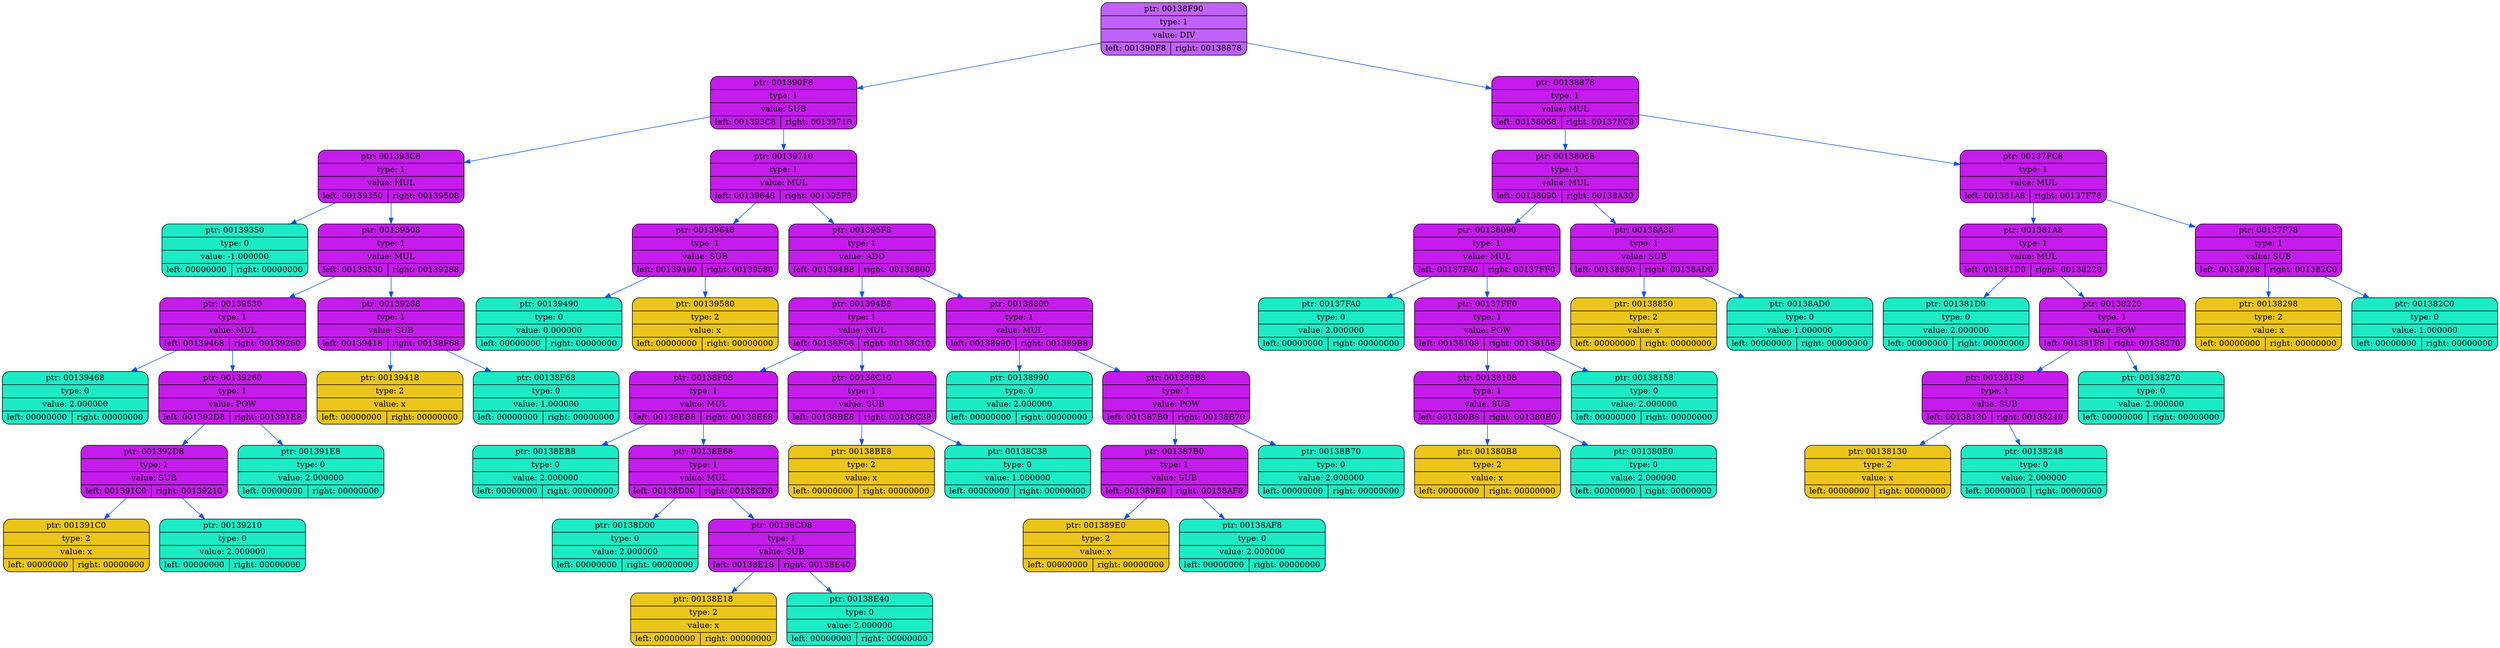 digraph
{
    rankdir=TP

        node00138F90[shape=record,style="rounded,filled",fillcolor="#BF62FC",label="{ ptr: 00138F90 | type: 1 | value: DIV| { left: 001390F8 | right: 00138878 }}"];
    node00138F90 -> node001390F8[color="#0855F0"]
    node001390F8[shape=record,style="rounded,filled",fillcolor="#C51BEC",label="{ ptr: 001390F8 | type: 1 | value: SUB| { left: 001393C8 | right: 00139710 }}"];
    node001390F8 -> node001393C8[color="#0855F0"]
    node001393C8[shape=record,style="rounded,filled",fillcolor="#C51BEC",label="{ ptr: 001393C8 | type: 1 | value: MUL| { left: 00139350 | right: 00139508 }}"];
    node001393C8 -> node00139350[color="#0855F0"]
    node00139350[shape=record,style="rounded,filled",fillcolor="#1BECC5",label="{ ptr: 00139350 | type: 0 | value: -1.000000| { left: 00000000 | right: 00000000 }}"];
    node001393C8 -> node00139508[color="#0855F0"]
    node00139508[shape=record,style="rounded,filled",fillcolor="#C51BEC",label="{ ptr: 00139508 | type: 1 | value: MUL| { left: 00139530 | right: 00139288 }}"];
    node00139508 -> node00139530[color="#0855F0"]
    node00139530[shape=record,style="rounded,filled",fillcolor="#C51BEC",label="{ ptr: 00139530 | type: 1 | value: MUL| { left: 00139468 | right: 00139260 }}"];
    node00139530 -> node00139468[color="#0855F0"]
    node00139468[shape=record,style="rounded,filled",fillcolor="#1BECC5",label="{ ptr: 00139468 | type: 0 | value: 2.000000| { left: 00000000 | right: 00000000 }}"];
    node00139530 -> node00139260[color="#0855F0"]
    node00139260[shape=record,style="rounded,filled",fillcolor="#C51BEC",label="{ ptr: 00139260 | type: 1 | value: POW| { left: 001392D8 | right: 001391E8 }}"];
    node00139260 -> node001392D8[color="#0855F0"]
    node001392D8[shape=record,style="rounded,filled",fillcolor="#C51BEC",label="{ ptr: 001392D8 | type: 1 | value: SUB| { left: 001391C0 | right: 00139210 }}"];
    node001392D8 -> node001391C0[color="#0855F0"]
    node001391C0[shape=record,style="rounded,filled",fillcolor="#ECC51B",label="{ ptr: 001391C0 | type: 2 | value: x| { left: 00000000 | right: 00000000 }}"];
    node001392D8 -> node00139210[color="#0855F0"]
    node00139210[shape=record,style="rounded,filled",fillcolor="#1BECC5",label="{ ptr: 00139210 | type: 0 | value: 2.000000| { left: 00000000 | right: 00000000 }}"];
    node00139260 -> node001391E8[color="#0855F0"]
    node001391E8[shape=record,style="rounded,filled",fillcolor="#1BECC5",label="{ ptr: 001391E8 | type: 0 | value: 2.000000| { left: 00000000 | right: 00000000 }}"];
    node00139508 -> node00139288[color="#0855F0"]
    node00139288[shape=record,style="rounded,filled",fillcolor="#C51BEC",label="{ ptr: 00139288 | type: 1 | value: SUB| { left: 00139418 | right: 00138F68 }}"];
    node00139288 -> node00139418[color="#0855F0"]
    node00139418[shape=record,style="rounded,filled",fillcolor="#ECC51B",label="{ ptr: 00139418 | type: 2 | value: x| { left: 00000000 | right: 00000000 }}"];
    node00139288 -> node00138F68[color="#0855F0"]
    node00138F68[shape=record,style="rounded,filled",fillcolor="#1BECC5",label="{ ptr: 00138F68 | type: 0 | value: 1.000000| { left: 00000000 | right: 00000000 }}"];
    node001390F8 -> node00139710[color="#0855F0"]
    node00139710[shape=record,style="rounded,filled",fillcolor="#C51BEC",label="{ ptr: 00139710 | type: 1 | value: MUL| { left: 00139648 | right: 001395F8 }}"];
    node00139710 -> node00139648[color="#0855F0"]
    node00139648[shape=record,style="rounded,filled",fillcolor="#C51BEC",label="{ ptr: 00139648 | type: 1 | value: SUB| { left: 00139490 | right: 00139580 }}"];
    node00139648 -> node00139490[color="#0855F0"]
    node00139490[shape=record,style="rounded,filled",fillcolor="#1BECC5",label="{ ptr: 00139490 | type: 0 | value: 0.000000| { left: 00000000 | right: 00000000 }}"];
    node00139648 -> node00139580[color="#0855F0"]
    node00139580[shape=record,style="rounded,filled",fillcolor="#ECC51B",label="{ ptr: 00139580 | type: 2 | value: x| { left: 00000000 | right: 00000000 }}"];
    node00139710 -> node001395F8[color="#0855F0"]
    node001395F8[shape=record,style="rounded,filled",fillcolor="#C51BEC",label="{ ptr: 001395F8 | type: 1 | value: ADD| { left: 001394B8 | right: 00138800 }}"];
    node001395F8 -> node001394B8[color="#0855F0"]
    node001394B8[shape=record,style="rounded,filled",fillcolor="#C51BEC",label="{ ptr: 001394B8 | type: 1 | value: MUL| { left: 00138F08 | right: 00138C10 }}"];
    node001394B8 -> node00138F08[color="#0855F0"]
    node00138F08[shape=record,style="rounded,filled",fillcolor="#C51BEC",label="{ ptr: 00138F08 | type: 1 | value: MUL| { left: 00138EB8 | right: 00138E68 }}"];
    node00138F08 -> node00138EB8[color="#0855F0"]
    node00138EB8[shape=record,style="rounded,filled",fillcolor="#1BECC5",label="{ ptr: 00138EB8 | type: 0 | value: 2.000000| { left: 00000000 | right: 00000000 }}"];
    node00138F08 -> node00138E68[color="#0855F0"]
    node00138E68[shape=record,style="rounded,filled",fillcolor="#C51BEC",label="{ ptr: 00138E68 | type: 1 | value: MUL| { left: 00138D00 | right: 00138CD8 }}"];
    node00138E68 -> node00138D00[color="#0855F0"]
    node00138D00[shape=record,style="rounded,filled",fillcolor="#1BECC5",label="{ ptr: 00138D00 | type: 0 | value: 2.000000| { left: 00000000 | right: 00000000 }}"];
    node00138E68 -> node00138CD8[color="#0855F0"]
    node00138CD8[shape=record,style="rounded,filled",fillcolor="#C51BEC",label="{ ptr: 00138CD8 | type: 1 | value: SUB| { left: 00138E18 | right: 00138E40 }}"];
    node00138CD8 -> node00138E18[color="#0855F0"]
    node00138E18[shape=record,style="rounded,filled",fillcolor="#ECC51B",label="{ ptr: 00138E18 | type: 2 | value: x| { left: 00000000 | right: 00000000 }}"];
    node00138CD8 -> node00138E40[color="#0855F0"]
    node00138E40[shape=record,style="rounded,filled",fillcolor="#1BECC5",label="{ ptr: 00138E40 | type: 0 | value: 2.000000| { left: 00000000 | right: 00000000 }}"];
    node001394B8 -> node00138C10[color="#0855F0"]
    node00138C10[shape=record,style="rounded,filled",fillcolor="#C51BEC",label="{ ptr: 00138C10 | type: 1 | value: SUB| { left: 00138BE8 | right: 00138C38 }}"];
    node00138C10 -> node00138BE8[color="#0855F0"]
    node00138BE8[shape=record,style="rounded,filled",fillcolor="#ECC51B",label="{ ptr: 00138BE8 | type: 2 | value: x| { left: 00000000 | right: 00000000 }}"];
    node00138C10 -> node00138C38[color="#0855F0"]
    node00138C38[shape=record,style="rounded,filled",fillcolor="#1BECC5",label="{ ptr: 00138C38 | type: 0 | value: 1.000000| { left: 00000000 | right: 00000000 }}"];
    node001395F8 -> node00138800[color="#0855F0"]
    node00138800[shape=record,style="rounded,filled",fillcolor="#C51BEC",label="{ ptr: 00138800 | type: 1 | value: MUL| { left: 00138990 | right: 001389B8 }}"];
    node00138800 -> node00138990[color="#0855F0"]
    node00138990[shape=record,style="rounded,filled",fillcolor="#1BECC5",label="{ ptr: 00138990 | type: 0 | value: 2.000000| { left: 00000000 | right: 00000000 }}"];
    node00138800 -> node001389B8[color="#0855F0"]
    node001389B8[shape=record,style="rounded,filled",fillcolor="#C51BEC",label="{ ptr: 001389B8 | type: 1 | value: POW| { left: 001387B0 | right: 00138B70 }}"];
    node001389B8 -> node001387B0[color="#0855F0"]
    node001387B0[shape=record,style="rounded,filled",fillcolor="#C51BEC",label="{ ptr: 001387B0 | type: 1 | value: SUB| { left: 001389E0 | right: 00138AF8 }}"];
    node001387B0 -> node001389E0[color="#0855F0"]
    node001389E0[shape=record,style="rounded,filled",fillcolor="#ECC51B",label="{ ptr: 001389E0 | type: 2 | value: x| { left: 00000000 | right: 00000000 }}"];
    node001387B0 -> node00138AF8[color="#0855F0"]
    node00138AF8[shape=record,style="rounded,filled",fillcolor="#1BECC5",label="{ ptr: 00138AF8 | type: 0 | value: 2.000000| { left: 00000000 | right: 00000000 }}"];
    node001389B8 -> node00138B70[color="#0855F0"]
    node00138B70[shape=record,style="rounded,filled",fillcolor="#1BECC5",label="{ ptr: 00138B70 | type: 0 | value: 2.000000| { left: 00000000 | right: 00000000 }}"];
    node00138F90 -> node00138878[color="#0855F0"]
    node00138878[shape=record,style="rounded,filled",fillcolor="#C51BEC",label="{ ptr: 00138878 | type: 1 | value: MUL| { left: 00138068 | right: 00137FC8 }}"];
    node00138878 -> node00138068[color="#0855F0"]
    node00138068[shape=record,style="rounded,filled",fillcolor="#C51BEC",label="{ ptr: 00138068 | type: 1 | value: MUL| { left: 00138090 | right: 00138A30 }}"];
    node00138068 -> node00138090[color="#0855F0"]
    node00138090[shape=record,style="rounded,filled",fillcolor="#C51BEC",label="{ ptr: 00138090 | type: 1 | value: MUL| { left: 00137FA0 | right: 00137FF0 }}"];
    node00138090 -> node00137FA0[color="#0855F0"]
    node00137FA0[shape=record,style="rounded,filled",fillcolor="#1BECC5",label="{ ptr: 00137FA0 | type: 0 | value: 2.000000| { left: 00000000 | right: 00000000 }}"];
    node00138090 -> node00137FF0[color="#0855F0"]
    node00137FF0[shape=record,style="rounded,filled",fillcolor="#C51BEC",label="{ ptr: 00137FF0 | type: 1 | value: POW| { left: 00138108 | right: 00138158 }}"];
    node00137FF0 -> node00138108[color="#0855F0"]
    node00138108[shape=record,style="rounded,filled",fillcolor="#C51BEC",label="{ ptr: 00138108 | type: 1 | value: SUB| { left: 001380B8 | right: 001380E0 }}"];
    node00138108 -> node001380B8[color="#0855F0"]
    node001380B8[shape=record,style="rounded,filled",fillcolor="#ECC51B",label="{ ptr: 001380B8 | type: 2 | value: x| { left: 00000000 | right: 00000000 }}"];
    node00138108 -> node001380E0[color="#0855F0"]
    node001380E0[shape=record,style="rounded,filled",fillcolor="#1BECC5",label="{ ptr: 001380E0 | type: 0 | value: 2.000000| { left: 00000000 | right: 00000000 }}"];
    node00137FF0 -> node00138158[color="#0855F0"]
    node00138158[shape=record,style="rounded,filled",fillcolor="#1BECC5",label="{ ptr: 00138158 | type: 0 | value: 2.000000| { left: 00000000 | right: 00000000 }}"];
    node00138068 -> node00138A30[color="#0855F0"]
    node00138A30[shape=record,style="rounded,filled",fillcolor="#C51BEC",label="{ ptr: 00138A30 | type: 1 | value: SUB| { left: 00138850 | right: 00138AD0 }}"];
    node00138A30 -> node00138850[color="#0855F0"]
    node00138850[shape=record,style="rounded,filled",fillcolor="#ECC51B",label="{ ptr: 00138850 | type: 2 | value: x| { left: 00000000 | right: 00000000 }}"];
    node00138A30 -> node00138AD0[color="#0855F0"]
    node00138AD0[shape=record,style="rounded,filled",fillcolor="#1BECC5",label="{ ptr: 00138AD0 | type: 0 | value: 1.000000| { left: 00000000 | right: 00000000 }}"];
    node00138878 -> node00137FC8[color="#0855F0"]
    node00137FC8[shape=record,style="rounded,filled",fillcolor="#C51BEC",label="{ ptr: 00137FC8 | type: 1 | value: MUL| { left: 001381A8 | right: 00137F78 }}"];
    node00137FC8 -> node001381A8[color="#0855F0"]
    node001381A8[shape=record,style="rounded,filled",fillcolor="#C51BEC",label="{ ptr: 001381A8 | type: 1 | value: MUL| { left: 001381D0 | right: 00138220 }}"];
    node001381A8 -> node001381D0[color="#0855F0"]
    node001381D0[shape=record,style="rounded,filled",fillcolor="#1BECC5",label="{ ptr: 001381D0 | type: 0 | value: 2.000000| { left: 00000000 | right: 00000000 }}"];
    node001381A8 -> node00138220[color="#0855F0"]
    node00138220[shape=record,style="rounded,filled",fillcolor="#C51BEC",label="{ ptr: 00138220 | type: 1 | value: POW| { left: 001381F8 | right: 00138270 }}"];
    node00138220 -> node001381F8[color="#0855F0"]
    node001381F8[shape=record,style="rounded,filled",fillcolor="#C51BEC",label="{ ptr: 001381F8 | type: 1 | value: SUB| { left: 00138130 | right: 00138248 }}"];
    node001381F8 -> node00138130[color="#0855F0"]
    node00138130[shape=record,style="rounded,filled",fillcolor="#ECC51B",label="{ ptr: 00138130 | type: 2 | value: x| { left: 00000000 | right: 00000000 }}"];
    node001381F8 -> node00138248[color="#0855F0"]
    node00138248[shape=record,style="rounded,filled",fillcolor="#1BECC5",label="{ ptr: 00138248 | type: 0 | value: 2.000000| { left: 00000000 | right: 00000000 }}"];
    node00138220 -> node00138270[color="#0855F0"]
    node00138270[shape=record,style="rounded,filled",fillcolor="#1BECC5",label="{ ptr: 00138270 | type: 0 | value: 2.000000| { left: 00000000 | right: 00000000 }}"];
    node00137FC8 -> node00137F78[color="#0855F0"]
    node00137F78[shape=record,style="rounded,filled",fillcolor="#C51BEC",label="{ ptr: 00137F78 | type: 1 | value: SUB| { left: 00138298 | right: 001382C0 }}"];
    node00137F78 -> node00138298[color="#0855F0"]
    node00138298[shape=record,style="rounded,filled",fillcolor="#ECC51B",label="{ ptr: 00138298 | type: 2 | value: x| { left: 00000000 | right: 00000000 }}"];
    node00137F78 -> node001382C0[color="#0855F0"]
    node001382C0[shape=record,style="rounded,filled",fillcolor="#1BECC5",label="{ ptr: 001382C0 | type: 0 | value: 1.000000| { left: 00000000 | right: 00000000 }}"];
}